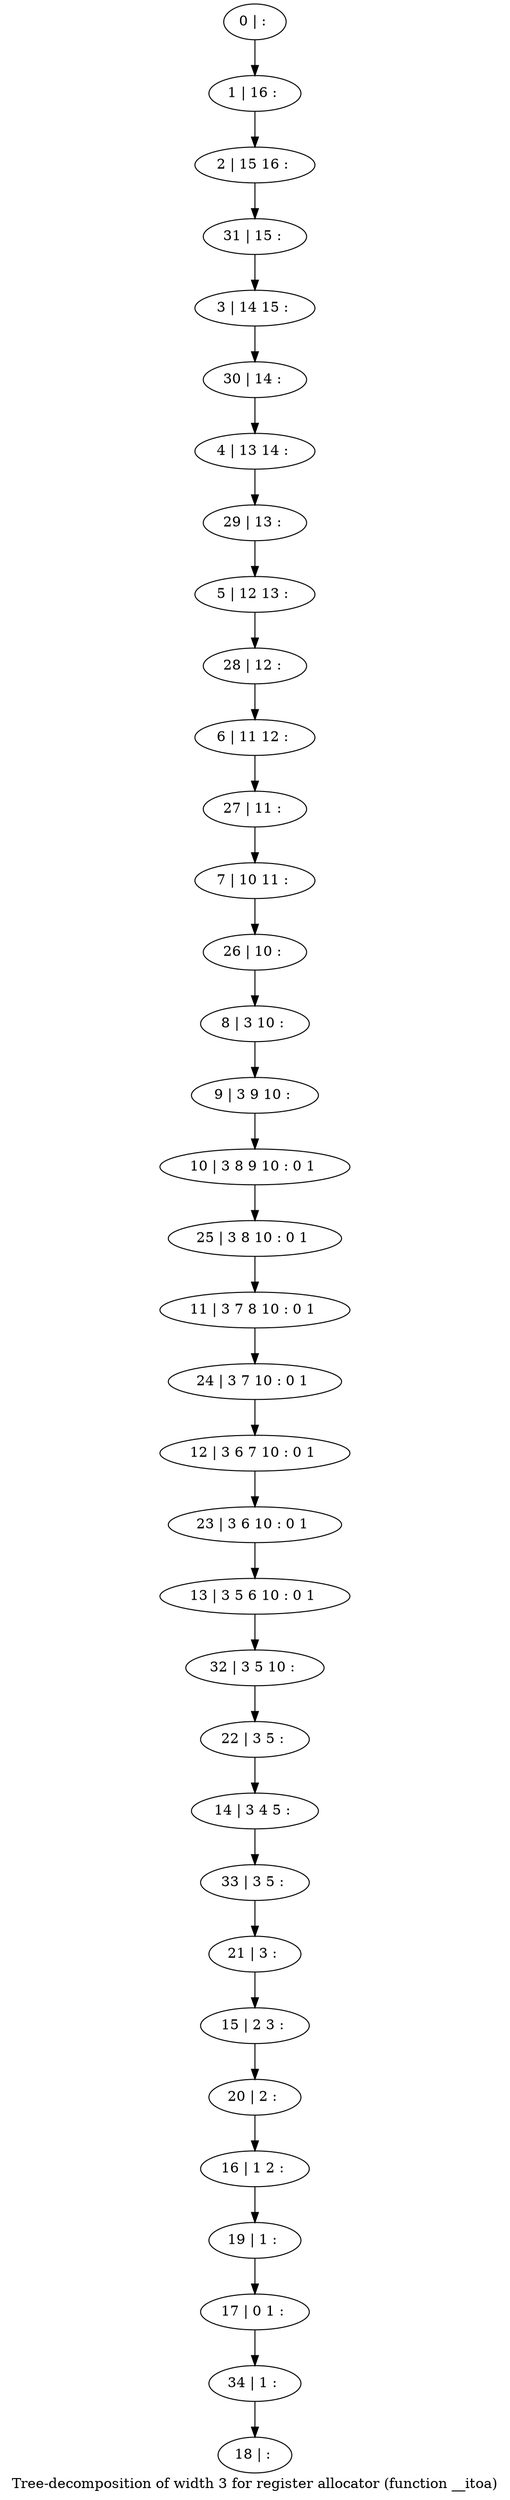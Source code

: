 digraph G {
graph [label="Tree-decomposition of width 3 for register allocator (function __itoa)"]
0[label="0 | : "];
1[label="1 | 16 : "];
2[label="2 | 15 16 : "];
3[label="3 | 14 15 : "];
4[label="4 | 13 14 : "];
5[label="5 | 12 13 : "];
6[label="6 | 11 12 : "];
7[label="7 | 10 11 : "];
8[label="8 | 3 10 : "];
9[label="9 | 3 9 10 : "];
10[label="10 | 3 8 9 10 : 0 1 "];
11[label="11 | 3 7 8 10 : 0 1 "];
12[label="12 | 3 6 7 10 : 0 1 "];
13[label="13 | 3 5 6 10 : 0 1 "];
14[label="14 | 3 4 5 : "];
15[label="15 | 2 3 : "];
16[label="16 | 1 2 : "];
17[label="17 | 0 1 : "];
18[label="18 | : "];
19[label="19 | 1 : "];
20[label="20 | 2 : "];
21[label="21 | 3 : "];
22[label="22 | 3 5 : "];
23[label="23 | 3 6 10 : 0 1 "];
24[label="24 | 3 7 10 : 0 1 "];
25[label="25 | 3 8 10 : 0 1 "];
26[label="26 | 10 : "];
27[label="27 | 11 : "];
28[label="28 | 12 : "];
29[label="29 | 13 : "];
30[label="30 | 14 : "];
31[label="31 | 15 : "];
32[label="32 | 3 5 10 : "];
33[label="33 | 3 5 : "];
34[label="34 | 1 : "];
0->1 ;
1->2 ;
8->9 ;
9->10 ;
19->17 ;
16->19 ;
20->16 ;
15->20 ;
21->15 ;
22->14 ;
23->13 ;
12->23 ;
24->12 ;
11->24 ;
25->11 ;
10->25 ;
26->8 ;
7->26 ;
27->7 ;
6->27 ;
28->6 ;
5->28 ;
29->5 ;
4->29 ;
30->4 ;
3->30 ;
31->3 ;
2->31 ;
32->22 ;
13->32 ;
33->21 ;
14->33 ;
34->18 ;
17->34 ;
}
